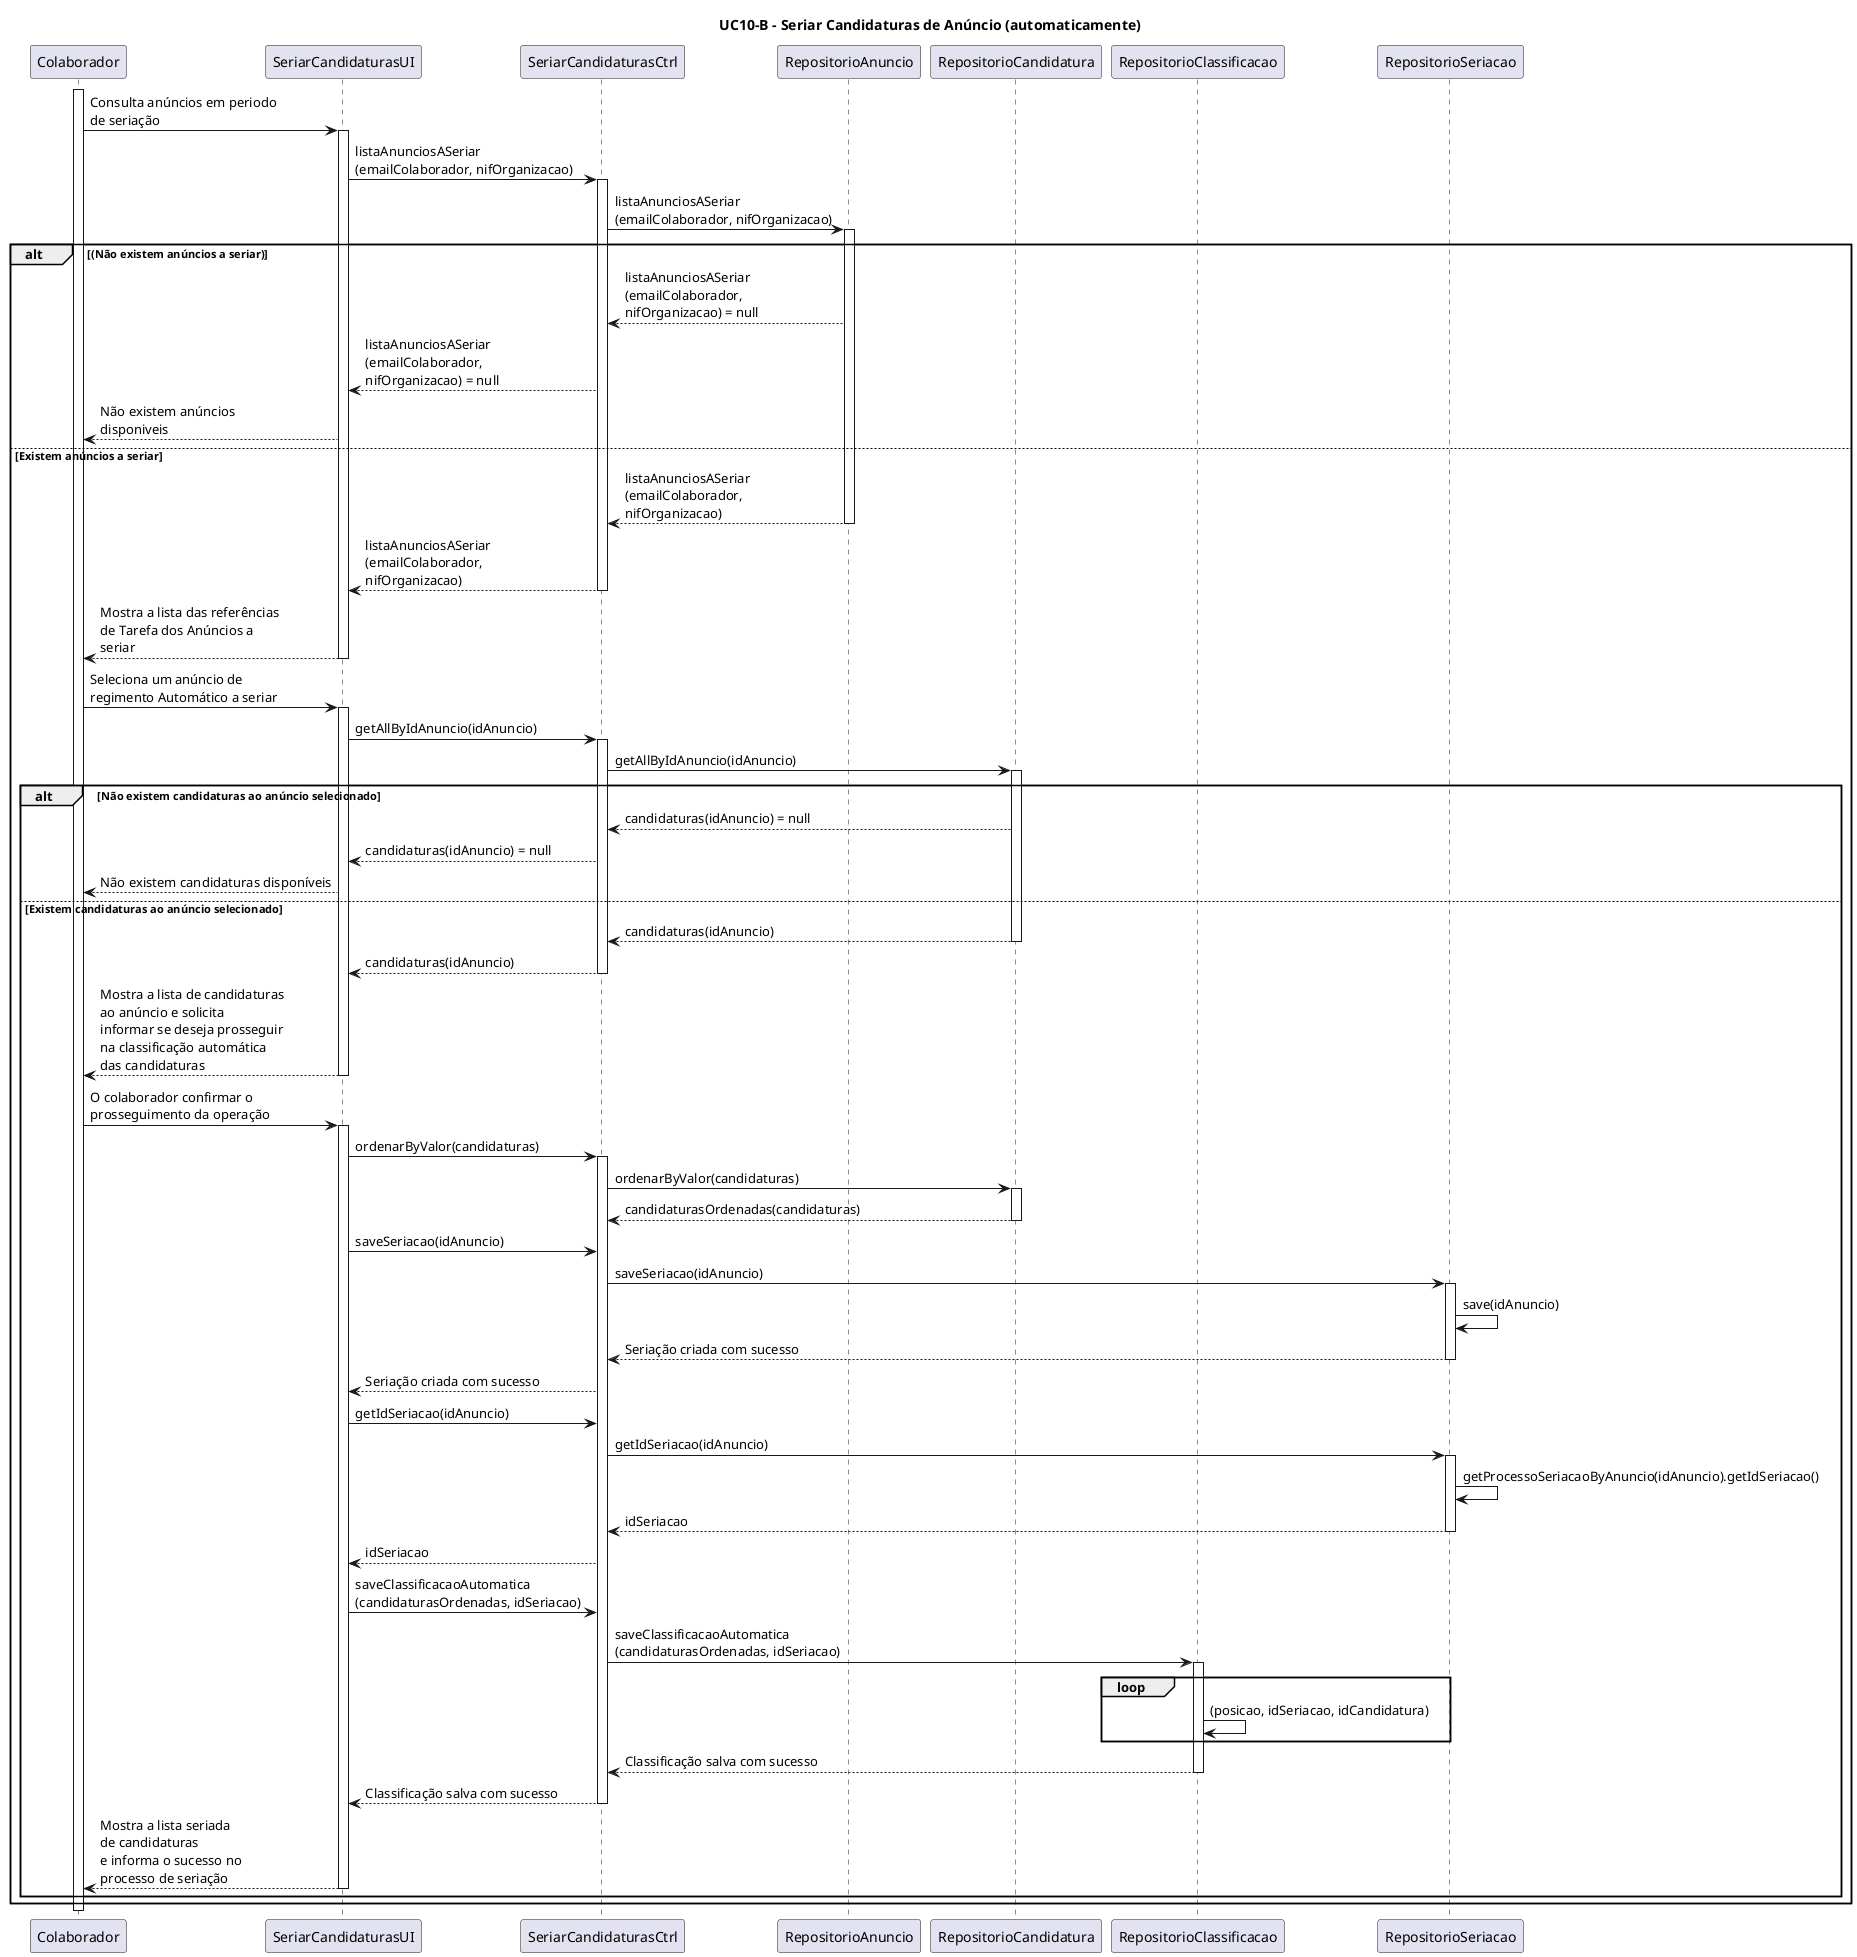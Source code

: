 @startuml

title UC10-B - Seriar Candidaturas de Anúncio (automaticamente)

participant Colaborador
participant SeriarCandidaturasUI
participant SeriarCandidaturasCtrl
participant RepositorioAnuncio
participant RepositorioCandidatura
participant RepositorioClassificacao
participant RepositorioSeriacao


activate Colaborador
Colaborador -> SeriarCandidaturasUI: Consulta anúncios em periodo \nde seriação
activate SeriarCandidaturasUI
SeriarCandidaturasUI -> SeriarCandidaturasCtrl: listaAnunciosASeriar\n(emailColaborador, nifOrganizacao)
activate SeriarCandidaturasCtrl
SeriarCandidaturasCtrl -> RepositorioAnuncio: listaAnunciosASeriar\n(emailColaborador, nifOrganizacao)
activate RepositorioAnuncio

alt (Não existem anúncios a seriar)
RepositorioAnuncio --> SeriarCandidaturasCtrl: listaAnunciosASeriar\n(emailColaborador, \nnifOrganizacao) = null
SeriarCandidaturasCtrl --> SeriarCandidaturasUI: listaAnunciosASeriar\n(emailColaborador, \nnifOrganizacao) = null
SeriarCandidaturasUI --> Colaborador: Não existem anúncios \ndisponiveis

else Existem anúncios a seriar 
RepositorioAnuncio --> SeriarCandidaturasCtrl: listaAnunciosASeriar\n(emailColaborador, \nnifOrganizacao) 
deactivate RepositorioAnuncio
SeriarCandidaturasCtrl --> SeriarCandidaturasUI: listaAnunciosASeriar\n(emailColaborador, \nnifOrganizacao)
deactivate SeriarCandidaturasCtrl
SeriarCandidaturasUI --> Colaborador: Mostra a lista das referências \nde Tarefa dos Anúncios a \nseriar 
deactivate SeriarCandidaturasUI


Colaborador -> SeriarCandidaturasUI: Seleciona um anúncio de \nregimento Automático a seriar 
activate SeriarCandidaturasUI
SeriarCandidaturasUI -> SeriarCandidaturasCtrl: getAllByIdAnuncio(idAnuncio)
activate SeriarCandidaturasCtrl
SeriarCandidaturasCtrl -> RepositorioCandidatura: getAllByIdAnuncio(idAnuncio)
activate RepositorioCandidatura

alt  Não existem candidaturas ao anúncio selecionado
RepositorioCandidatura --> SeriarCandidaturasCtrl: candidaturas(idAnuncio) = null
SeriarCandidaturasCtrl --> SeriarCandidaturasUI: candidaturas(idAnuncio) = null
SeriarCandidaturasUI --> Colaborador: Não existem candidaturas disponíveis

else Existem candidaturas ao anúncio selecionado
RepositorioCandidatura --> SeriarCandidaturasCtrl: candidaturas(idAnuncio)
deactivate RepositorioCandidatura
SeriarCandidaturasCtrl --> SeriarCandidaturasUI: candidaturas(idAnuncio)
deactivate SeriarCandidaturasCtrl
SeriarCandidaturasUI --> Colaborador: Mostra a lista de candidaturas \nao anúncio e solicita \ninformar se deseja prosseguir \nna classificação automática \ndas candidaturas
deactivate SeriarCandidaturasUI

Colaborador -> SeriarCandidaturasUI: O colaborador confirmar o \nprosseguimento da operação
activate SeriarCandidaturasUI
SeriarCandidaturasUI -> SeriarCandidaturasCtrl: ordenarByValor(candidaturas)
activate SeriarCandidaturasCtrl
SeriarCandidaturasCtrl -> RepositorioCandidatura: ordenarByValor(candidaturas)
activate RepositorioCandidatura
RepositorioCandidatura --> SeriarCandidaturasCtrl: candidaturasOrdenadas(candidaturas)
deactivate RepositorioCandidatura
SeriarCandidaturasUI -> SeriarCandidaturasCtrl: saveSeriacao(idAnuncio)
SeriarCandidaturasCtrl -> RepositorioSeriacao : saveSeriacao(idAnuncio)
activate RepositorioSeriacao
RepositorioSeriacao -> RepositorioSeriacao: save(idAnuncio)
RepositorioSeriacao --> SeriarCandidaturasCtrl: Seriação criada com sucesso
deactivate RepositorioSeriacao
SeriarCandidaturasCtrl --> SeriarCandidaturasUI: Seriação criada com sucesso
SeriarCandidaturasUI -> SeriarCandidaturasCtrl: getIdSeriacao(idAnuncio)
SeriarCandidaturasCtrl -> RepositorioSeriacao: getIdSeriacao(idAnuncio)
activate RepositorioSeriacao
RepositorioSeriacao -> RepositorioSeriacao: getProcessoSeriacaoByAnuncio(idAnuncio).getIdSeriacao()
RepositorioSeriacao --> SeriarCandidaturasCtrl: idSeriacao
deactivate RepositorioSeriacao
SeriarCandidaturasCtrl --> SeriarCandidaturasUI: idSeriacao
SeriarCandidaturasUI -> SeriarCandidaturasCtrl: saveClassificacaoAutomatica\n(candidaturasOrdenadas, idSeriacao)
SeriarCandidaturasCtrl -> RepositorioClassificacao: saveClassificacaoAutomatica\n(candidaturasOrdenadas, idSeriacao)
activate RepositorioClassificacao
loop
RepositorioClassificacao -> RepositorioClassificacao: (posicao, idSeriacao, idCandidatura)
end loop
RepositorioClassificacao --> SeriarCandidaturasCtrl: Classificação salva com sucesso
deactivate RepositorioClassificacao
SeriarCandidaturasCtrl --> SeriarCandidaturasUI: Classificação salva com sucesso
deactivate SeriarCandidaturasCtrl
SeriarCandidaturasUI --> Colaborador: Mostra a lista seriada \nde candidaturas \ne informa o sucesso no \nprocesso de seriação
deactivate SeriarCandidaturasUI
end alt 
end alt
deactivate Colaborador
@enduml